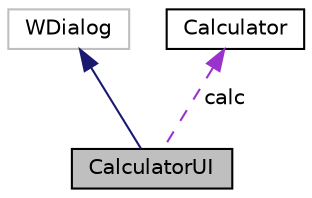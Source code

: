 digraph "CalculatorUI"
{
 // LATEX_PDF_SIZE
  edge [fontname="Helvetica",fontsize="10",labelfontname="Helvetica",labelfontsize="10"];
  node [fontname="Helvetica",fontsize="10",shape=record];
  Node1 [label="CalculatorUI",height=0.2,width=0.4,color="black", fillcolor="grey75", style="filled", fontcolor="black",tooltip="Calculator User Interface."];
  Node2 -> Node1 [dir="back",color="midnightblue",fontsize="10",style="solid",fontname="Helvetica"];
  Node2 [label="WDialog",height=0.2,width=0.4,color="grey75", fillcolor="white", style="filled",tooltip=" "];
  Node3 -> Node1 [dir="back",color="darkorchid3",fontsize="10",style="dashed",label=" calc" ,fontname="Helvetica"];
  Node3 [label="Calculator",height=0.2,width=0.4,color="black", fillcolor="white", style="filled",URL="$classCalculator.html",tooltip="Calculator."];
}
